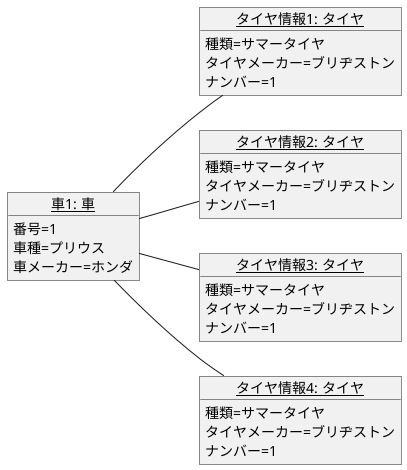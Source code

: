 @startuml 演習３－４ オブジェクト図
left to right direction
object "<u>車1: 車</u>" as k1 {
番号=1
車種=プリウス
車メーカー=ホンダ
}
object "<u>タイヤ情報1: タイヤ</u>" as t1 {
種類=サマータイヤ
タイヤメーカー=ブリヂストン
ナンバー=1
}
object "<u>タイヤ情報2: タイヤ</u>" as t2 {
種類=サマータイヤ
タイヤメーカー=ブリヂストン
ナンバー=1
}
object "<u>タイヤ情報3: タイヤ</u>" as t3 {
種類=サマータイヤ
タイヤメーカー=ブリヂストン
ナンバー=1
}
object "<u>タイヤ情報4: タイヤ</u>" as t4 {
種類=サマータイヤ
タイヤメーカー=ブリヂストン
ナンバー=1
}
k1 -- t1
k1 -- t2
k1 -- t3
k1 -- t4

@enduml